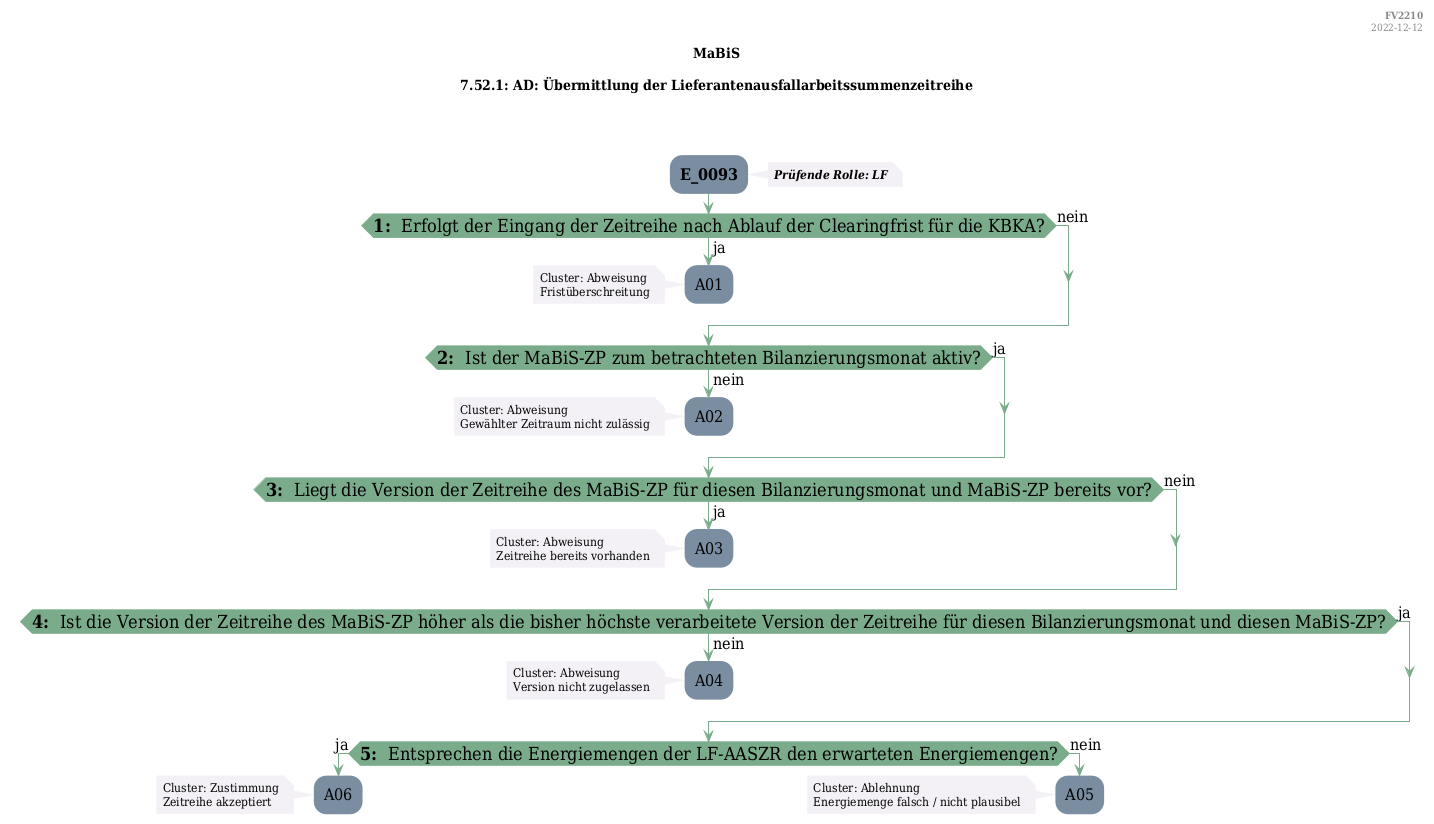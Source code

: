 @startuml
skinparam Shadowing false
skinparam NoteBorderColor #f3f1f6
skinparam NoteBackgroundColor #f3f1f6
skinparam NoteFontSize 12
skinparam ActivityBorderColor none
skinparam ActivityBackgroundColor #7a8da1
skinparam ActivityFontSize 16
skinparam ArrowColor #7aab8a
skinparam ArrowFontSize 16
skinparam ActivityDiamondBackgroundColor #7aab8a
skinparam ActivityDiamondBorderColor #7aab8a
skinparam ActivityDiamondFontSize 18
skinparam defaultFontName DejaVu Serif Condensed
skinparam ActivityEndColor #669580

header
<b>FV2210
2022-12-12
endheader

title
MaBiS

7.52.1: AD: Übermittlung der Lieferantenausfallarbeitssummenzeitreihe



end title
:<b>E_0093</b>;
note right
<b><i>Prüfende Rolle: LF
end note

if (<b>1: </b> Erfolgt der Eingang der Zeitreihe nach Ablauf der Clearingfrist für die KBKA?) then (ja)
    :A01;
    note left
        Cluster: Abweisung
        Fristüberschreitung
    endnote
    kill;
else (nein)
endif
if (<b>2: </b> Ist der MaBiS-ZP zum betrachteten Bilanzierungsmonat aktiv?) then (ja)
else (nein)
    :A02;
    note left
        Cluster: Abweisung
        Gewählter Zeitraum nicht zulässig
    endnote
    kill;
endif
if (<b>3: </b> Liegt die Version der Zeitreihe des MaBiS-ZP für diesen Bilanzierungsmonat und MaBiS-ZP bereits vor?) then (ja)
    :A03;
    note left
        Cluster: Abweisung
        Zeitreihe bereits vorhanden
    endnote
    kill;
else (nein)
endif
if (<b>4: </b> Ist die Version der Zeitreihe des MaBiS-ZP höher als die bisher höchste verarbeitete Version der Zeitreihe für diesen Bilanzierungsmonat und diesen MaBiS-ZP?) then (ja)
else (nein)
    :A04;
    note left
        Cluster: Abweisung
        Version nicht zugelassen
    endnote
    kill;
endif
if (<b>5: </b> Entsprechen die Energiemengen der LF-AASZR den erwarteten Energiemengen?) then (ja)
    :A06;
    note left
        Cluster: Zustimmung
        Zeitreihe akzeptiert
    endnote
    kill;
else (nein)
    :A05;
    note left
        Cluster: Ablehnung
        Energiemenge falsch / nicht plausibel
    endnote
    kill;
endif

@enduml
